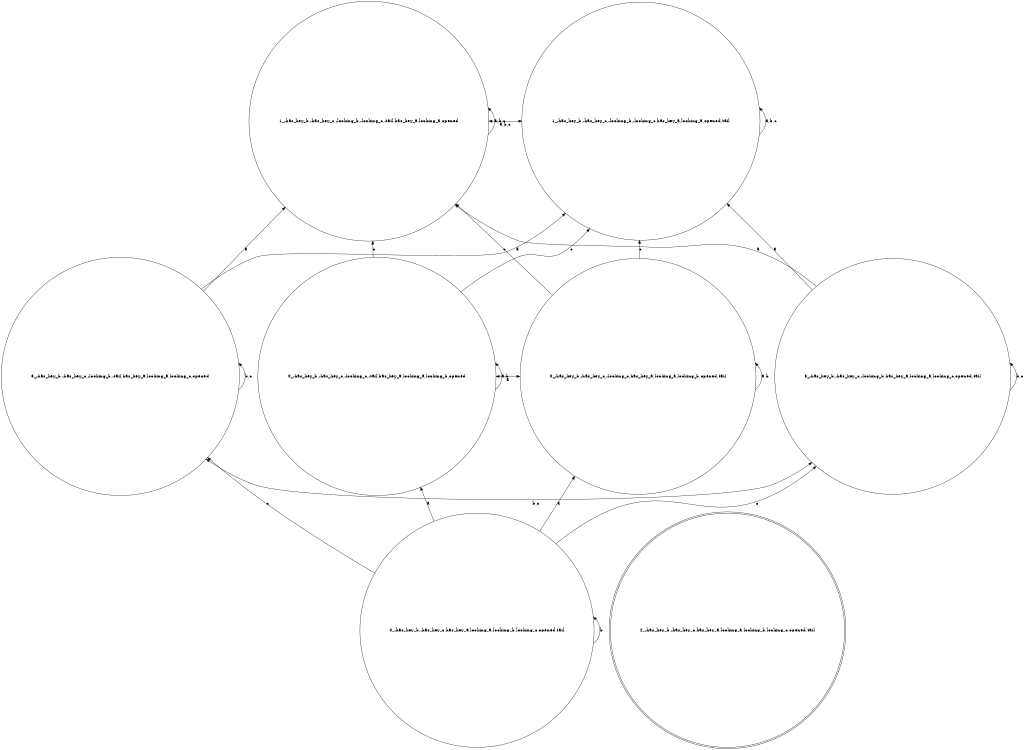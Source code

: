 digraph K_structure{
	rankdir=BT;
	size="8,5"
//WORLDS List:
	node [shape = circle] "0_-has_key_b,-has_key_c,-looking_c,-tail,has_key_a,looking_a,looking_b,opened";// (,-has_key_b,-has_key_c,-looking_c,-tail,has_key_a,looking_a,looking_b,opened)
	node [shape = circle] "1_-has_key_b,-has_key_c,-looking_b,-looking_c,has_key_a,looking_a,opened,tail";// (,-has_key_b,-has_key_c,-looking_b,-looking_c,has_key_a,looking_a,opened,tail)
	node [shape = circle] "0_-has_key_b,-has_key_c,-looking_c,has_key_a,looking_a,looking_b,opened,tail";// (,-has_key_b,-has_key_c,-looking_c,has_key_a,looking_a,looking_b,opened,tail)
	node [shape = doublecircle] "2_-has_key_b,-has_key_c,has_key_a,looking_a,looking_b,looking_c,opened,tail";// (,-has_key_b,-has_key_c,has_key_a,looking_a,looking_b,looking_c,opened,tail)
	node [shape = circle] "3_-has_key_b,-has_key_c,-looking_b,has_key_a,looking_a,looking_c,opened,tail";// (,-has_key_b,-has_key_c,-looking_b,has_key_a,looking_a,looking_c,opened,tail)
	node [shape = circle] "1_-has_key_b,-has_key_c,-looking_b,-looking_c,-tail,has_key_a,looking_a,opened";// (,-has_key_b,-has_key_c,-looking_b,-looking_c,-tail,has_key_a,looking_a,opened)
	node [shape = circle] "3_-has_key_b,-has_key_c,-looking_b,-tail,has_key_a,looking_a,looking_c,opened";// (,-has_key_b,-has_key_c,-looking_b,-tail,has_key_a,looking_a,looking_c,opened)


//RANKS List:
	{rank = same; "1_-has_key_b,-has_key_c,-looking_b,-looking_c,has_key_a,looking_a,opened,tail"; "1_-has_key_b,-has_key_c,-looking_b,-looking_c,-tail,has_key_a,looking_a,opened"; }
	{rank = same; "0_-has_key_b,-has_key_c,-looking_c,-tail,has_key_a,looking_a,looking_b,opened"; "0_-has_key_b,-has_key_c,-looking_c,has_key_a,looking_a,looking_b,opened,tail"; }
	{rank = same; "3_-has_key_b,-has_key_c,-looking_b,has_key_a,looking_a,looking_c,opened,tail"; "3_-has_key_b,-has_key_c,-looking_b,-tail,has_key_a,looking_a,looking_c,opened"; }
	{rank = same; "0_-has_key_b,-has_key_c,has_key_a,looking_a,looking_b,looking_c,opened,tail"; }


//EDGES List:
	"0_-has_key_b,-has_key_c,-looking_c,-tail,has_key_a,looking_a,looking_b,opened" -> "0_-has_key_b,-has_key_c,-looking_c,-tail,has_key_a,looking_a,looking_b,opened" [ label = "a,b" ];
	"0_-has_key_b,-has_key_c,-looking_c,-tail,has_key_a,looking_a,looking_b,opened" -> "1_-has_key_b,-has_key_c,-looking_b,-looking_c,-tail,has_key_a,looking_a,opened" [ label = "c" ];
	"0_-has_key_b,-has_key_c,-looking_c,-tail,has_key_a,looking_a,looking_b,opened" -> "1_-has_key_b,-has_key_c,-looking_b,-looking_c,has_key_a,looking_a,opened,tail" [ label = "c" ];
	"0_-has_key_b,-has_key_c,-looking_c,has_key_a,looking_a,looking_b,opened,tail" -> "0_-has_key_b,-has_key_c,-looking_c,has_key_a,looking_a,looking_b,opened,tail" [ label = "a,b" ];
	"0_-has_key_b,-has_key_c,-looking_c,has_key_a,looking_a,looking_b,opened,tail" -> "1_-has_key_b,-has_key_c,-looking_b,-looking_c,-tail,has_key_a,looking_a,opened" [ label = "c" ];
	"0_-has_key_b,-has_key_c,-looking_c,has_key_a,looking_a,looking_b,opened,tail" -> "1_-has_key_b,-has_key_c,-looking_b,-looking_c,has_key_a,looking_a,opened,tail" [ label = "c" ];
	"0_-has_key_b,-has_key_c,has_key_a,looking_a,looking_b,looking_c,opened,tail" -> "0_-has_key_b,-has_key_c,-looking_c,-tail,has_key_a,looking_a,looking_b,opened" [ label = "a" ];
	"0_-has_key_b,-has_key_c,has_key_a,looking_a,looking_b,looking_c,opened,tail" -> "0_-has_key_b,-has_key_c,-looking_c,has_key_a,looking_a,looking_b,opened,tail" [ label = "a" ];
	"0_-has_key_b,-has_key_c,has_key_a,looking_a,looking_b,looking_c,opened,tail" -> "0_-has_key_b,-has_key_c,has_key_a,looking_a,looking_b,looking_c,opened,tail" [ label = "b" ];
	"0_-has_key_b,-has_key_c,has_key_a,looking_a,looking_b,looking_c,opened,tail" -> "3_-has_key_b,-has_key_c,-looking_b,-tail,has_key_a,looking_a,looking_c,opened" [ label = "c" ];
	"0_-has_key_b,-has_key_c,has_key_a,looking_a,looking_b,looking_c,opened,tail" -> "3_-has_key_b,-has_key_c,-looking_b,has_key_a,looking_a,looking_c,opened,tail" [ label = "c" ];
	"1_-has_key_b,-has_key_c,-looking_b,-looking_c,-tail,has_key_a,looking_a,opened" -> "1_-has_key_b,-has_key_c,-looking_b,-looking_c,-tail,has_key_a,looking_a,opened" [ label = "a,b,c" ];
	"1_-has_key_b,-has_key_c,-looking_b,-looking_c,has_key_a,looking_a,opened,tail" -> "1_-has_key_b,-has_key_c,-looking_b,-looking_c,has_key_a,looking_a,opened,tail" [ label = "a,b,c" ];
	"3_-has_key_b,-has_key_c,-looking_b,-tail,has_key_a,looking_a,looking_c,opened" -> "1_-has_key_b,-has_key_c,-looking_b,-looking_c,-tail,has_key_a,looking_a,opened" [ label = "a" ];
	"3_-has_key_b,-has_key_c,-looking_b,-tail,has_key_a,looking_a,looking_c,opened" -> "1_-has_key_b,-has_key_c,-looking_b,-looking_c,has_key_a,looking_a,opened,tail" [ label = "a" ];
	"3_-has_key_b,-has_key_c,-looking_b,-tail,has_key_a,looking_a,looking_c,opened" -> "3_-has_key_b,-has_key_c,-looking_b,-tail,has_key_a,looking_a,looking_c,opened" [ label = "b,c" ];
	"3_-has_key_b,-has_key_c,-looking_b,has_key_a,looking_a,looking_c,opened,tail" -> "1_-has_key_b,-has_key_c,-looking_b,-looking_c,-tail,has_key_a,looking_a,opened" [ label = "a" ];
	"3_-has_key_b,-has_key_c,-looking_b,has_key_a,looking_a,looking_c,opened,tail" -> "1_-has_key_b,-has_key_c,-looking_b,-looking_c,has_key_a,looking_a,opened,tail" [ label = "a" ];
	"3_-has_key_b,-has_key_c,-looking_b,has_key_a,looking_a,looking_c,opened,tail" -> "3_-has_key_b,-has_key_c,-looking_b,has_key_a,looking_a,looking_c,opened,tail" [ label = "b,c" ];
	"0_-has_key_b,-has_key_c,-looking_c,-tail,has_key_a,looking_a,looking_b,opened" -> "0_-has_key_b,-has_key_c,-looking_c,has_key_a,looking_a,looking_b,opened,tail" [ dir=both label = "a" ];
	"1_-has_key_b,-has_key_c,-looking_b,-looking_c,-tail,has_key_a,looking_a,opened" -> "1_-has_key_b,-has_key_c,-looking_b,-looking_c,has_key_a,looking_a,opened,tail" [ dir=both label = "a,b,c" ];
	"3_-has_key_b,-has_key_c,-looking_b,-tail,has_key_a,looking_a,looking_c,opened" -> "3_-has_key_b,-has_key_c,-looking_b,has_key_a,looking_a,looking_c,opened,tail" [ dir=both label = "b,c" ];
}
